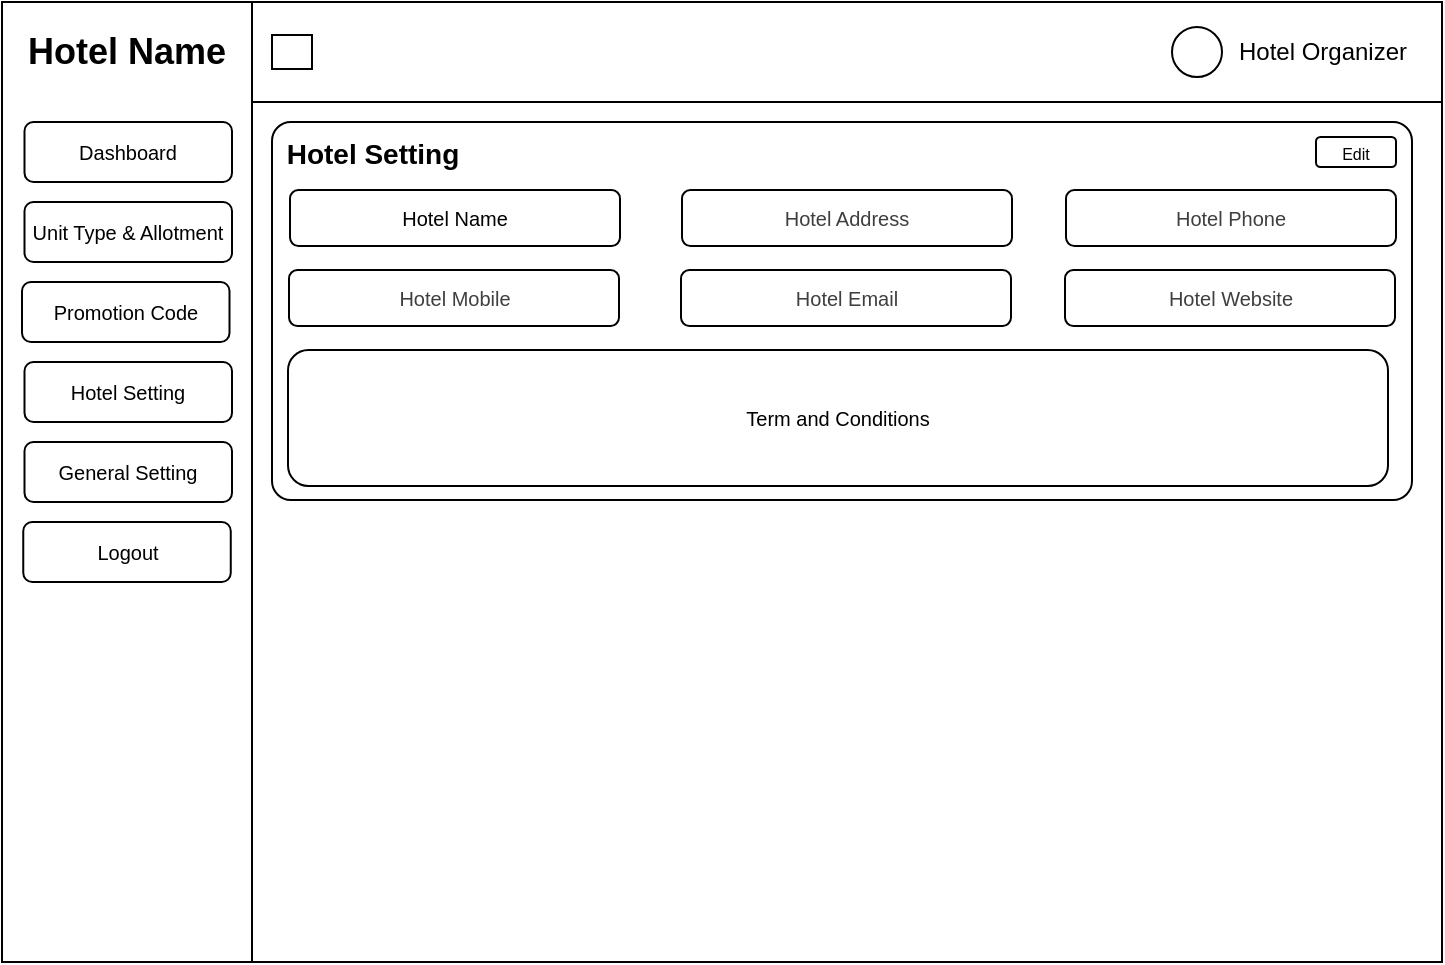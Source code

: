 <mxfile>
    <diagram id="l-Cv3vS6Mf7cGe20rJuM" name="Page-1">
        <mxGraphModel dx="1222" dy="639" grid="0" gridSize="10" guides="1" tooltips="1" connect="1" arrows="1" fold="1" page="1" pageScale="1" pageWidth="850" pageHeight="1100" math="0" shadow="0">
            <root>
                <mxCell id="0"/>
                <mxCell id="1" parent="0"/>
                <mxCell id="2" value="" style="rounded=0;whiteSpace=wrap;html=1;" vertex="1" parent="1">
                    <mxGeometry x="65" y="40" width="720" height="480" as="geometry"/>
                </mxCell>
                <mxCell id="3" value="" style="rounded=0;whiteSpace=wrap;html=1;" vertex="1" parent="1">
                    <mxGeometry x="65" y="40" width="125" height="480" as="geometry"/>
                </mxCell>
                <mxCell id="4" value="" style="rounded=0;whiteSpace=wrap;html=1;" vertex="1" parent="1">
                    <mxGeometry x="190" y="40" width="595" height="50" as="geometry"/>
                </mxCell>
                <mxCell id="5" value="Hotel Name" style="text;html=1;align=center;verticalAlign=middle;whiteSpace=wrap;rounded=0;fontSize=18;fontStyle=1" vertex="1" parent="1">
                    <mxGeometry x="76.25" y="50" width="102.5" height="30" as="geometry"/>
                </mxCell>
                <mxCell id="6" value="" style="group" vertex="1" connectable="0" parent="1">
                    <mxGeometry x="650" y="50" width="130" height="30" as="geometry"/>
                </mxCell>
                <mxCell id="7" value="" style="ellipse;whiteSpace=wrap;html=1;aspect=fixed;" vertex="1" parent="6">
                    <mxGeometry y="2.5" width="25" height="25" as="geometry"/>
                </mxCell>
                <mxCell id="8" value="Hotel Organizer" style="text;html=1;align=center;verticalAlign=middle;resizable=0;points=[];autosize=1;strokeColor=none;fillColor=none;" vertex="1" parent="6">
                    <mxGeometry x="20" width="110" height="30" as="geometry"/>
                </mxCell>
                <mxCell id="9" value="" style="rounded=0;whiteSpace=wrap;html=1;" vertex="1" parent="1">
                    <mxGeometry x="200" y="56.5" width="20" height="17" as="geometry"/>
                </mxCell>
                <mxCell id="10" value="Dashboard" style="rounded=1;whiteSpace=wrap;html=1;fontSize=10;" vertex="1" parent="1">
                    <mxGeometry x="76.25" y="100" width="103.75" height="30" as="geometry"/>
                </mxCell>
                <mxCell id="11" value="&lt;font style=&quot;font-size: 10px;&quot;&gt;Unit Type &amp;amp; Allotment&lt;/font&gt;" style="rounded=1;whiteSpace=wrap;html=1;" vertex="1" parent="1">
                    <mxGeometry x="76.25" y="140" width="103.75" height="30" as="geometry"/>
                </mxCell>
                <mxCell id="12" value="&lt;font style=&quot;font-size: 10px;&quot;&gt;Promotion Code&lt;/font&gt;" style="rounded=1;whiteSpace=wrap;html=1;" vertex="1" parent="1">
                    <mxGeometry x="75" y="180" width="103.75" height="30" as="geometry"/>
                </mxCell>
                <mxCell id="13" value="&lt;font style=&quot;font-size: 10px;&quot;&gt;General Setting&lt;/font&gt;" style="rounded=1;whiteSpace=wrap;html=1;" vertex="1" parent="1">
                    <mxGeometry x="76.25" y="260" width="103.75" height="30" as="geometry"/>
                </mxCell>
                <mxCell id="14" value="&lt;font style=&quot;font-size: 10px;&quot;&gt;Hotel Setting&lt;/font&gt;" style="rounded=1;whiteSpace=wrap;html=1;" vertex="1" parent="1">
                    <mxGeometry x="76.25" y="220" width="103.75" height="30" as="geometry"/>
                </mxCell>
                <mxCell id="15" value="&lt;font style=&quot;font-size: 10px;&quot;&gt;Logout&lt;/font&gt;" style="rounded=1;whiteSpace=wrap;html=1;" vertex="1" parent="1">
                    <mxGeometry x="75.63" y="300" width="103.75" height="30" as="geometry"/>
                </mxCell>
                <mxCell id="16" value="" style="rounded=1;whiteSpace=wrap;html=1;arcSize=5;" vertex="1" parent="1">
                    <mxGeometry x="200" y="100" width="570" height="189" as="geometry"/>
                </mxCell>
                <mxCell id="17" value="&lt;font style=&quot;font-size: 14px;&quot;&gt;&lt;b&gt;Hotel Setting&lt;/b&gt;&lt;/font&gt;" style="text;html=1;align=center;verticalAlign=middle;resizable=0;points=[];autosize=1;strokeColor=none;fillColor=none;" vertex="1" parent="1">
                    <mxGeometry x="198" y="101" width="104" height="29" as="geometry"/>
                </mxCell>
                <mxCell id="45" value="&lt;font style=&quot;font-size: 8px;&quot;&gt;Edit&lt;/font&gt;" style="rounded=1;whiteSpace=wrap;html=1;" vertex="1" parent="1">
                    <mxGeometry x="722" y="107.5" width="40" height="15" as="geometry"/>
                </mxCell>
                <mxCell id="48" value="&lt;font style=&quot;font-size: 10px;&quot;&gt;Hotel Name&lt;/font&gt;" style="rounded=1;whiteSpace=wrap;html=1;align=center;" vertex="1" parent="1">
                    <mxGeometry x="209" y="134" width="165" height="28" as="geometry"/>
                </mxCell>
                <mxCell id="49" value="&lt;span style=&quot;color: rgb(63, 63, 63); font-size: 10px; text-align: left;&quot;&gt;Hotel Address&lt;/span&gt;" style="rounded=1;whiteSpace=wrap;html=1;" vertex="1" parent="1">
                    <mxGeometry x="405" y="134" width="165" height="28" as="geometry"/>
                </mxCell>
                <mxCell id="50" value="&lt;span style=&quot;color: rgb(63, 63, 63); font-size: 10px; text-align: left;&quot;&gt;Hotel Phone&lt;/span&gt;" style="rounded=1;whiteSpace=wrap;html=1;" vertex="1" parent="1">
                    <mxGeometry x="597" y="134" width="165" height="28" as="geometry"/>
                </mxCell>
                <mxCell id="51" value="&lt;span style=&quot;color: rgb(63, 63, 63); font-size: 10px; text-align: left;&quot;&gt;Hotel Mobile&lt;/span&gt;" style="rounded=1;whiteSpace=wrap;html=1;" vertex="1" parent="1">
                    <mxGeometry x="208.5" y="174" width="165" height="28" as="geometry"/>
                </mxCell>
                <mxCell id="52" value="&lt;span style=&quot;color: rgb(63, 63, 63); font-size: 10px; text-align: left;&quot;&gt;Hotel Email&lt;/span&gt;" style="rounded=1;whiteSpace=wrap;html=1;" vertex="1" parent="1">
                    <mxGeometry x="404.5" y="174" width="165" height="28" as="geometry"/>
                </mxCell>
                <mxCell id="53" value="&lt;span style=&quot;color: rgb(63, 63, 63); font-size: 10px; text-align: left;&quot;&gt;Hotel Website&lt;/span&gt;" style="rounded=1;whiteSpace=wrap;html=1;" vertex="1" parent="1">
                    <mxGeometry x="596.5" y="174" width="165" height="28" as="geometry"/>
                </mxCell>
                <mxCell id="55" value="&lt;font style=&quot;font-size: 10px;&quot;&gt;Term and Conditions&lt;/font&gt;" style="rounded=1;whiteSpace=wrap;html=1;align=center;" vertex="1" parent="1">
                    <mxGeometry x="208" y="214" width="550" height="68" as="geometry"/>
                </mxCell>
            </root>
        </mxGraphModel>
    </diagram>
</mxfile>